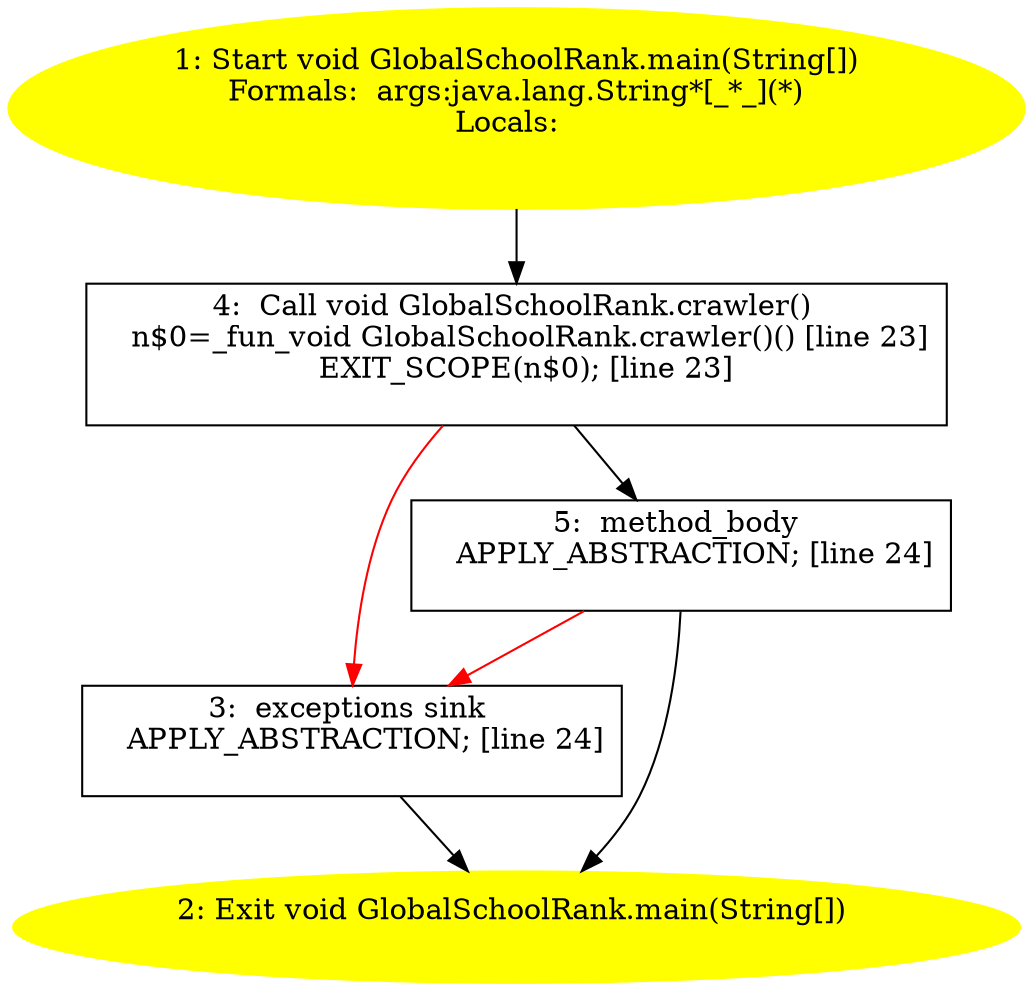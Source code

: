 /* @generated */
digraph cfg {
"com.dulishuo.usnews.sixteen.GlobalSchoolRank.main(java.lang.String[]):void.444c81db04513a46eaa8fa6acff7d9e4_1" [label="1: Start void GlobalSchoolRank.main(String[])\nFormals:  args:java.lang.String*[_*_](*)\nLocals:  \n  " color=yellow style=filled]
	

	 "com.dulishuo.usnews.sixteen.GlobalSchoolRank.main(java.lang.String[]):void.444c81db04513a46eaa8fa6acff7d9e4_1" -> "com.dulishuo.usnews.sixteen.GlobalSchoolRank.main(java.lang.String[]):void.444c81db04513a46eaa8fa6acff7d9e4_4" ;
"com.dulishuo.usnews.sixteen.GlobalSchoolRank.main(java.lang.String[]):void.444c81db04513a46eaa8fa6acff7d9e4_2" [label="2: Exit void GlobalSchoolRank.main(String[]) \n  " color=yellow style=filled]
	

"com.dulishuo.usnews.sixteen.GlobalSchoolRank.main(java.lang.String[]):void.444c81db04513a46eaa8fa6acff7d9e4_3" [label="3:  exceptions sink \n   APPLY_ABSTRACTION; [line 24]\n " shape="box"]
	

	 "com.dulishuo.usnews.sixteen.GlobalSchoolRank.main(java.lang.String[]):void.444c81db04513a46eaa8fa6acff7d9e4_3" -> "com.dulishuo.usnews.sixteen.GlobalSchoolRank.main(java.lang.String[]):void.444c81db04513a46eaa8fa6acff7d9e4_2" ;
"com.dulishuo.usnews.sixteen.GlobalSchoolRank.main(java.lang.String[]):void.444c81db04513a46eaa8fa6acff7d9e4_4" [label="4:  Call void GlobalSchoolRank.crawler() \n   n$0=_fun_void GlobalSchoolRank.crawler()() [line 23]\n  EXIT_SCOPE(n$0); [line 23]\n " shape="box"]
	

	 "com.dulishuo.usnews.sixteen.GlobalSchoolRank.main(java.lang.String[]):void.444c81db04513a46eaa8fa6acff7d9e4_4" -> "com.dulishuo.usnews.sixteen.GlobalSchoolRank.main(java.lang.String[]):void.444c81db04513a46eaa8fa6acff7d9e4_5" ;
	 "com.dulishuo.usnews.sixteen.GlobalSchoolRank.main(java.lang.String[]):void.444c81db04513a46eaa8fa6acff7d9e4_4" -> "com.dulishuo.usnews.sixteen.GlobalSchoolRank.main(java.lang.String[]):void.444c81db04513a46eaa8fa6acff7d9e4_3" [color="red" ];
"com.dulishuo.usnews.sixteen.GlobalSchoolRank.main(java.lang.String[]):void.444c81db04513a46eaa8fa6acff7d9e4_5" [label="5:  method_body \n   APPLY_ABSTRACTION; [line 24]\n " shape="box"]
	

	 "com.dulishuo.usnews.sixteen.GlobalSchoolRank.main(java.lang.String[]):void.444c81db04513a46eaa8fa6acff7d9e4_5" -> "com.dulishuo.usnews.sixteen.GlobalSchoolRank.main(java.lang.String[]):void.444c81db04513a46eaa8fa6acff7d9e4_2" ;
	 "com.dulishuo.usnews.sixteen.GlobalSchoolRank.main(java.lang.String[]):void.444c81db04513a46eaa8fa6acff7d9e4_5" -> "com.dulishuo.usnews.sixteen.GlobalSchoolRank.main(java.lang.String[]):void.444c81db04513a46eaa8fa6acff7d9e4_3" [color="red" ];
}
